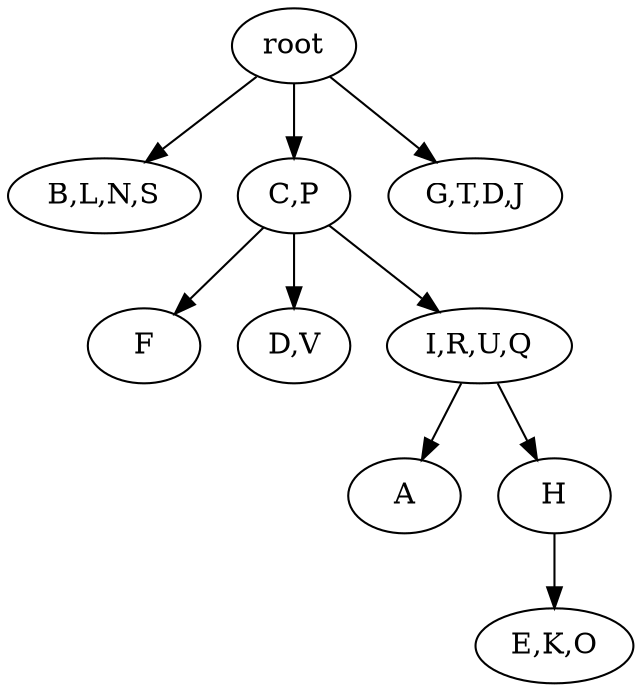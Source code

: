 strict digraph G {
	graph [name=G];
	0	 [label=root];
	3	 [label="B,L,N,S"];
	0 -> 3;
	1	 [label="C,P"];
	0 -> 1;
	2	 [label="G,T,D,J"];
	0 -> 2;
	8	 [label=A];
	7	 [label=F];
	1 -> 7;
	6	 [label="D,V"];
	1 -> 6;
	5	 [label="I,R,U,Q"];
	1 -> 5;
	4	 [label="E,K,O"];
	9	 [label=H];
	9 -> 4;
	5 -> 8;
	5 -> 9;
}
